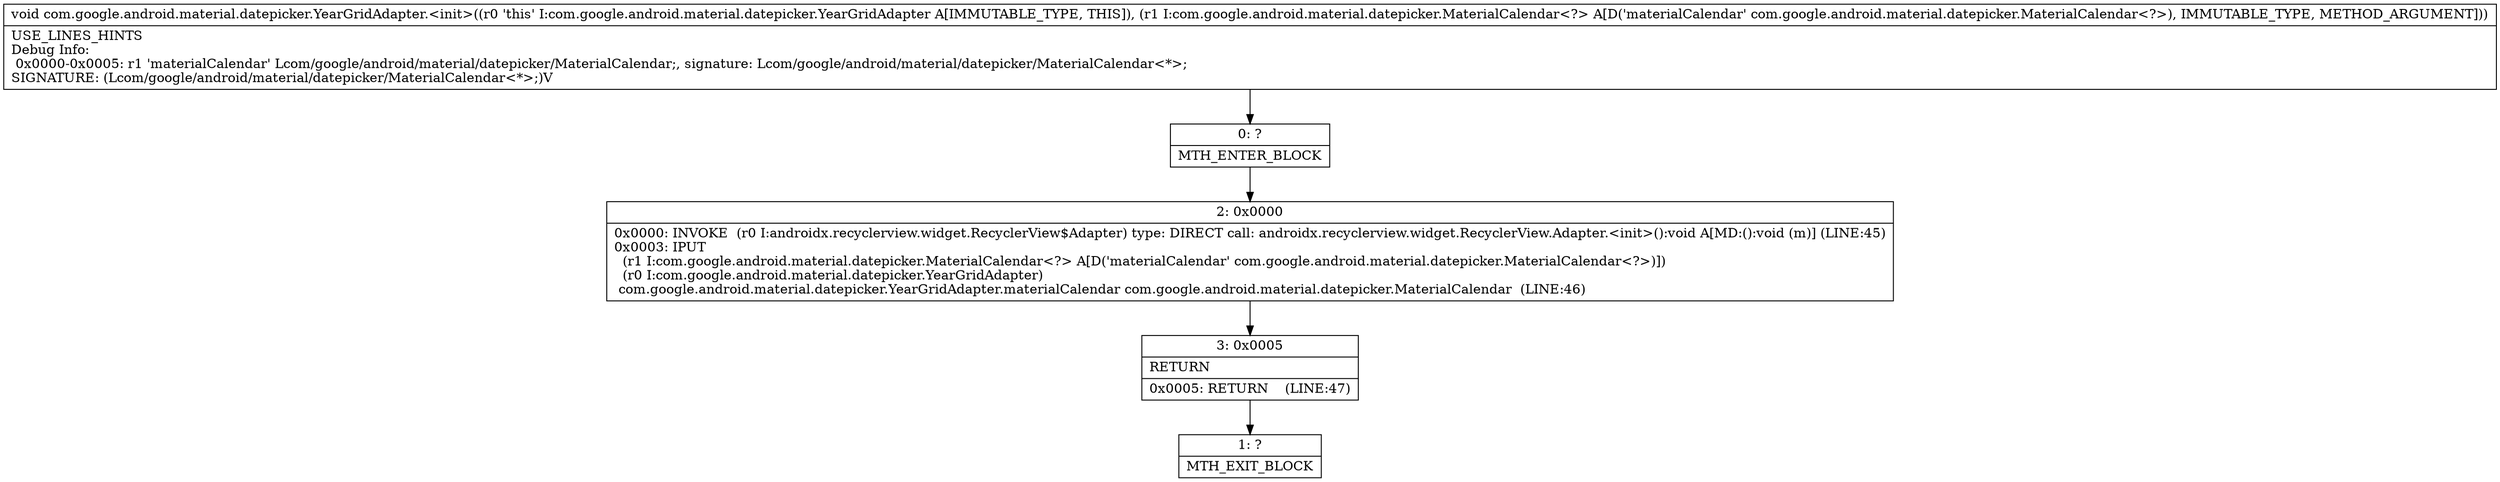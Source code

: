 digraph "CFG forcom.google.android.material.datepicker.YearGridAdapter.\<init\>(Lcom\/google\/android\/material\/datepicker\/MaterialCalendar;)V" {
Node_0 [shape=record,label="{0\:\ ?|MTH_ENTER_BLOCK\l}"];
Node_2 [shape=record,label="{2\:\ 0x0000|0x0000: INVOKE  (r0 I:androidx.recyclerview.widget.RecyclerView$Adapter) type: DIRECT call: androidx.recyclerview.widget.RecyclerView.Adapter.\<init\>():void A[MD:():void (m)] (LINE:45)\l0x0003: IPUT  \l  (r1 I:com.google.android.material.datepicker.MaterialCalendar\<?\> A[D('materialCalendar' com.google.android.material.datepicker.MaterialCalendar\<?\>)])\l  (r0 I:com.google.android.material.datepicker.YearGridAdapter)\l com.google.android.material.datepicker.YearGridAdapter.materialCalendar com.google.android.material.datepicker.MaterialCalendar  (LINE:46)\l}"];
Node_3 [shape=record,label="{3\:\ 0x0005|RETURN\l|0x0005: RETURN    (LINE:47)\l}"];
Node_1 [shape=record,label="{1\:\ ?|MTH_EXIT_BLOCK\l}"];
MethodNode[shape=record,label="{void com.google.android.material.datepicker.YearGridAdapter.\<init\>((r0 'this' I:com.google.android.material.datepicker.YearGridAdapter A[IMMUTABLE_TYPE, THIS]), (r1 I:com.google.android.material.datepicker.MaterialCalendar\<?\> A[D('materialCalendar' com.google.android.material.datepicker.MaterialCalendar\<?\>), IMMUTABLE_TYPE, METHOD_ARGUMENT]))  | USE_LINES_HINTS\lDebug Info:\l  0x0000\-0x0005: r1 'materialCalendar' Lcom\/google\/android\/material\/datepicker\/MaterialCalendar;, signature: Lcom\/google\/android\/material\/datepicker\/MaterialCalendar\<*\>;\lSIGNATURE: (Lcom\/google\/android\/material\/datepicker\/MaterialCalendar\<*\>;)V\l}"];
MethodNode -> Node_0;Node_0 -> Node_2;
Node_2 -> Node_3;
Node_3 -> Node_1;
}

